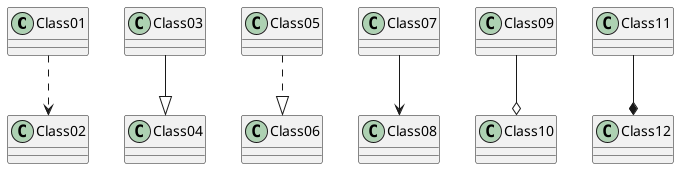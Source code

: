 @startuml
Class01 ..>  Class02
Class03 --|> Class04
Class05 ..|> Class06
Class07 -->  Class08
Class09 --o  Class10
Class11 --*  Class12
@enduml